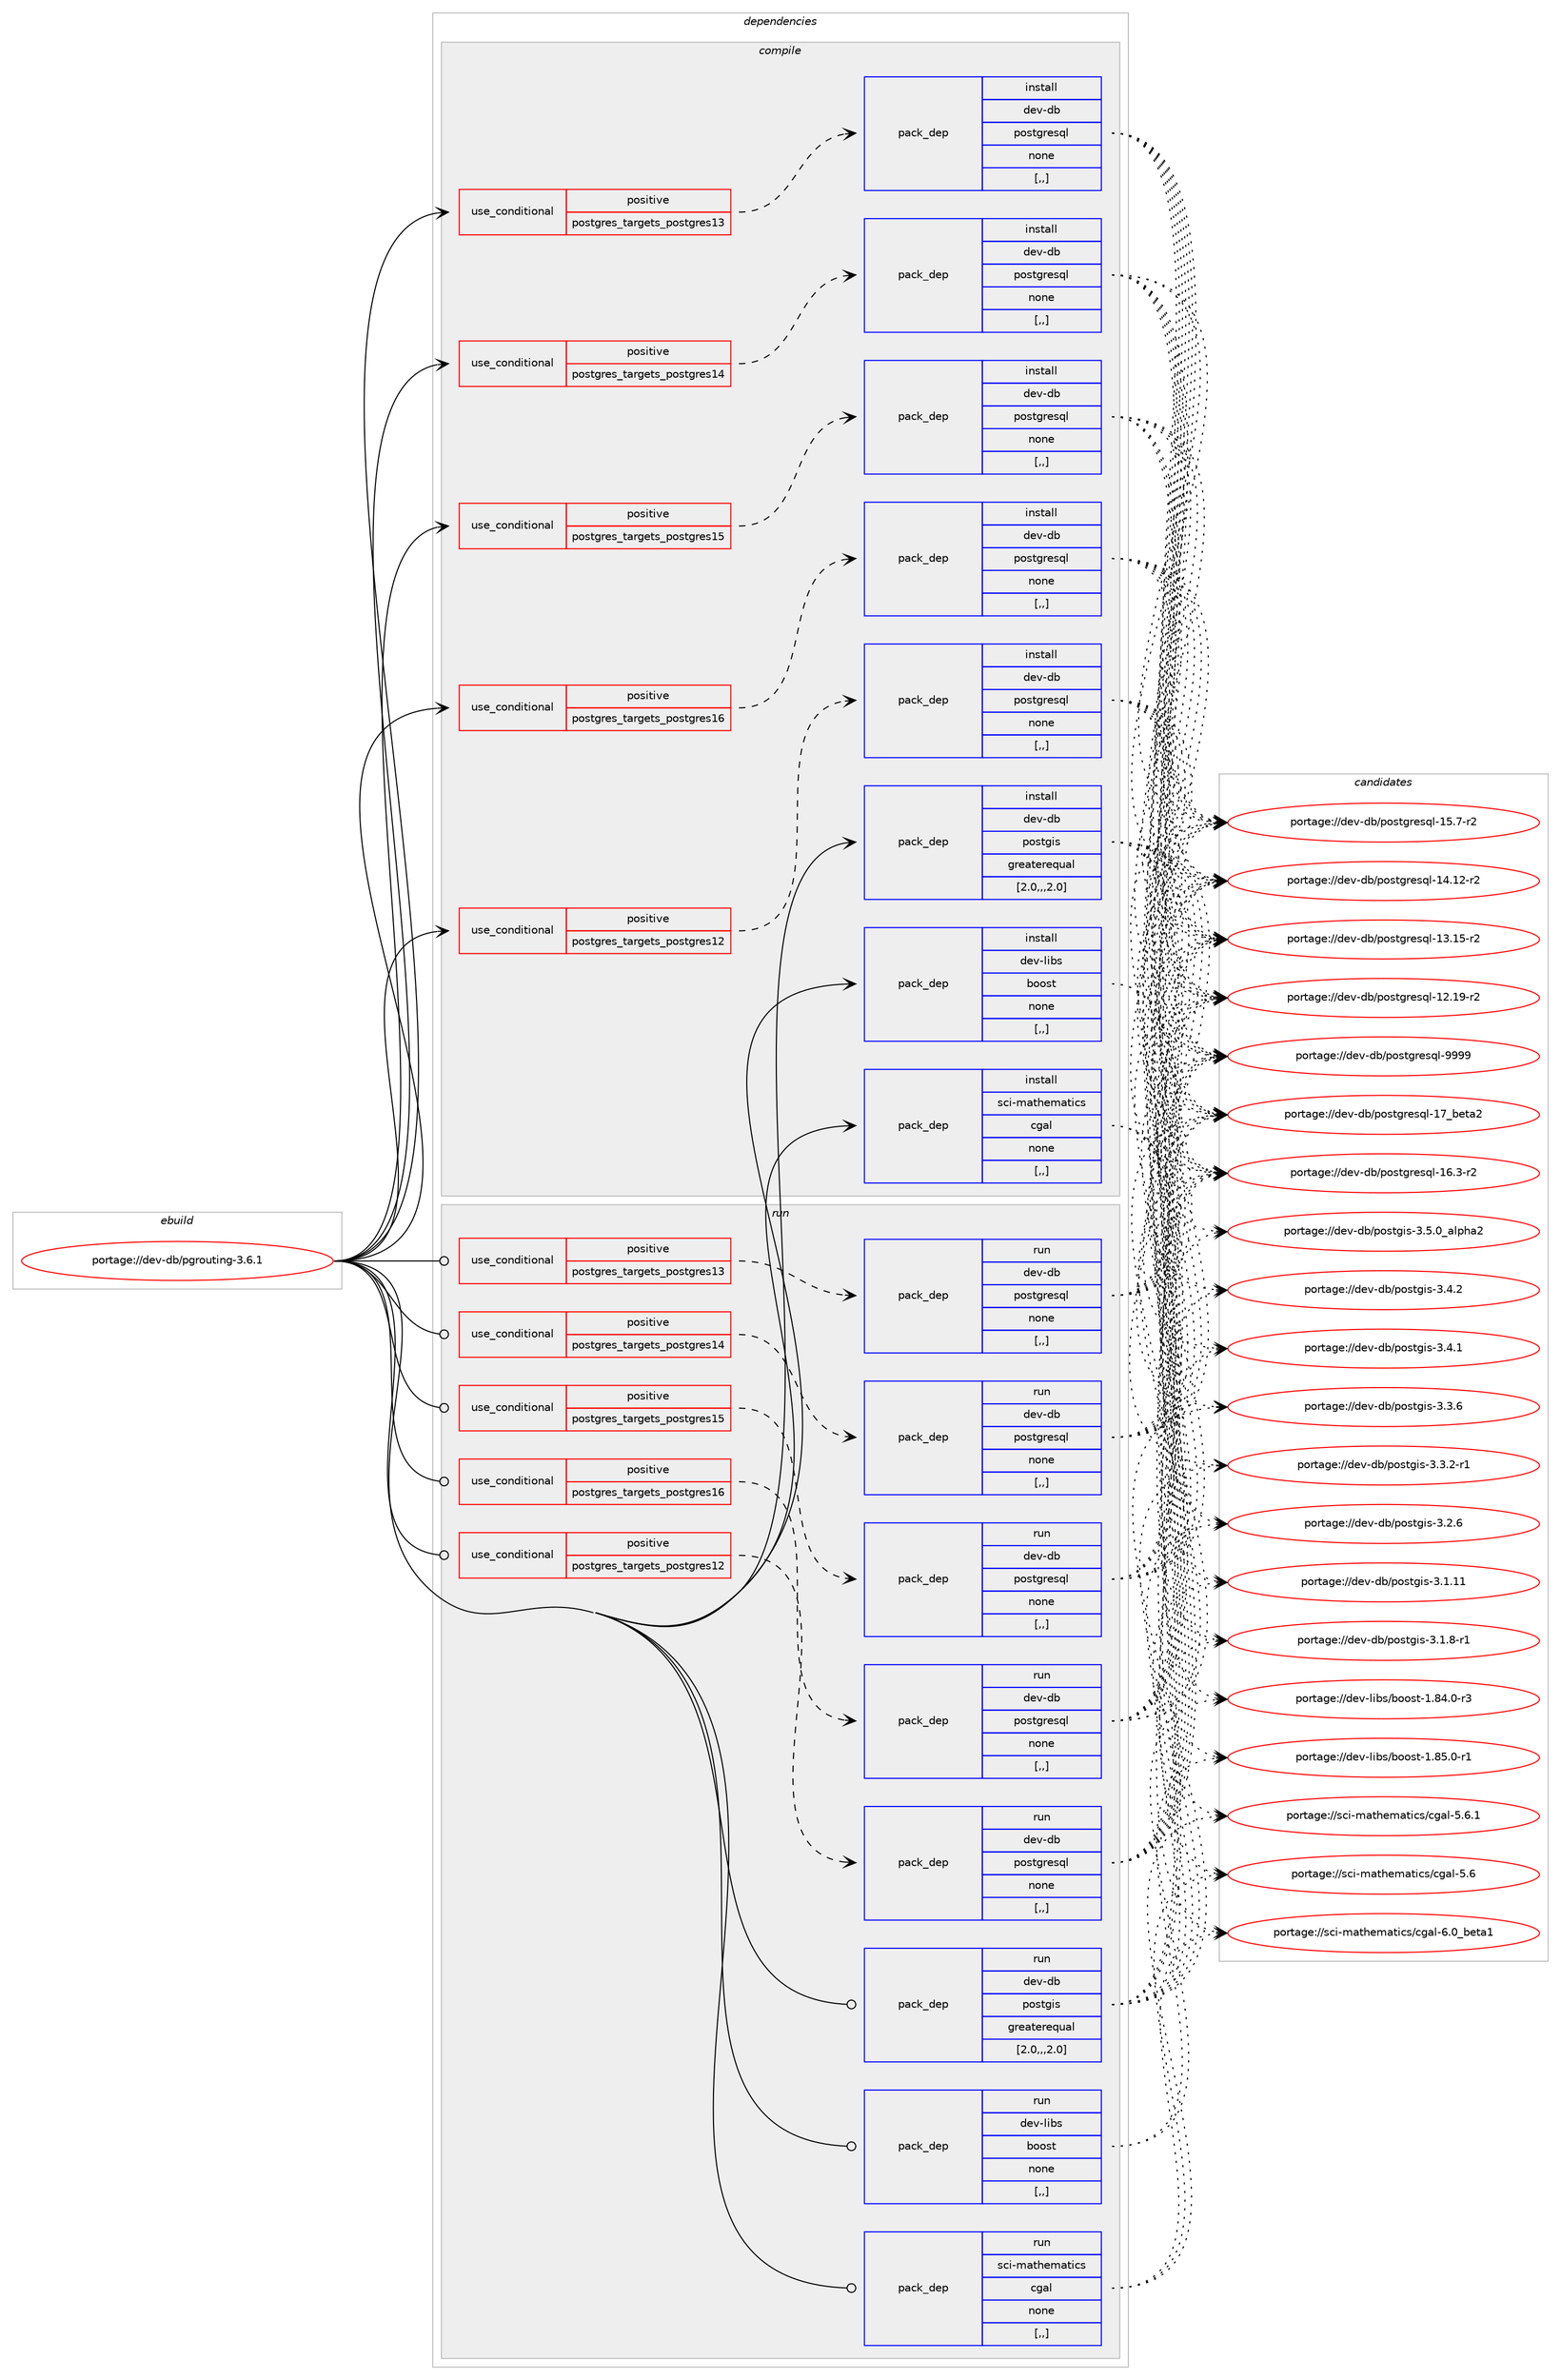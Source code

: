 digraph prolog {

# *************
# Graph options
# *************

newrank=true;
concentrate=true;
compound=true;
graph [rankdir=LR,fontname=Helvetica,fontsize=10,ranksep=1.5];#, ranksep=2.5, nodesep=0.2];
edge  [arrowhead=vee];
node  [fontname=Helvetica,fontsize=10];

# **********
# The ebuild
# **********

subgraph cluster_leftcol {
color=gray;
label=<<i>ebuild</i>>;
id [label="portage://dev-db/pgrouting-3.6.1", color=red, width=4, href="../dev-db/pgrouting-3.6.1.svg"];
}

# ****************
# The dependencies
# ****************

subgraph cluster_midcol {
color=gray;
label=<<i>dependencies</i>>;
subgraph cluster_compile {
fillcolor="#eeeeee";
style=filled;
label=<<i>compile</i>>;
subgraph cond18182 {
dependency69681 [label=<<TABLE BORDER="0" CELLBORDER="1" CELLSPACING="0" CELLPADDING="4"><TR><TD ROWSPAN="3" CELLPADDING="10">use_conditional</TD></TR><TR><TD>positive</TD></TR><TR><TD>postgres_targets_postgres12</TD></TR></TABLE>>, shape=none, color=red];
subgraph pack50551 {
dependency69682 [label=<<TABLE BORDER="0" CELLBORDER="1" CELLSPACING="0" CELLPADDING="4" WIDTH="220"><TR><TD ROWSPAN="6" CELLPADDING="30">pack_dep</TD></TR><TR><TD WIDTH="110">install</TD></TR><TR><TD>dev-db</TD></TR><TR><TD>postgresql</TD></TR><TR><TD>none</TD></TR><TR><TD>[,,]</TD></TR></TABLE>>, shape=none, color=blue];
}
dependency69681:e -> dependency69682:w [weight=20,style="dashed",arrowhead="vee"];
}
id:e -> dependency69681:w [weight=20,style="solid",arrowhead="vee"];
subgraph cond18183 {
dependency69683 [label=<<TABLE BORDER="0" CELLBORDER="1" CELLSPACING="0" CELLPADDING="4"><TR><TD ROWSPAN="3" CELLPADDING="10">use_conditional</TD></TR><TR><TD>positive</TD></TR><TR><TD>postgres_targets_postgres13</TD></TR></TABLE>>, shape=none, color=red];
subgraph pack50552 {
dependency69684 [label=<<TABLE BORDER="0" CELLBORDER="1" CELLSPACING="0" CELLPADDING="4" WIDTH="220"><TR><TD ROWSPAN="6" CELLPADDING="30">pack_dep</TD></TR><TR><TD WIDTH="110">install</TD></TR><TR><TD>dev-db</TD></TR><TR><TD>postgresql</TD></TR><TR><TD>none</TD></TR><TR><TD>[,,]</TD></TR></TABLE>>, shape=none, color=blue];
}
dependency69683:e -> dependency69684:w [weight=20,style="dashed",arrowhead="vee"];
}
id:e -> dependency69683:w [weight=20,style="solid",arrowhead="vee"];
subgraph cond18184 {
dependency69685 [label=<<TABLE BORDER="0" CELLBORDER="1" CELLSPACING="0" CELLPADDING="4"><TR><TD ROWSPAN="3" CELLPADDING="10">use_conditional</TD></TR><TR><TD>positive</TD></TR><TR><TD>postgres_targets_postgres14</TD></TR></TABLE>>, shape=none, color=red];
subgraph pack50553 {
dependency69686 [label=<<TABLE BORDER="0" CELLBORDER="1" CELLSPACING="0" CELLPADDING="4" WIDTH="220"><TR><TD ROWSPAN="6" CELLPADDING="30">pack_dep</TD></TR><TR><TD WIDTH="110">install</TD></TR><TR><TD>dev-db</TD></TR><TR><TD>postgresql</TD></TR><TR><TD>none</TD></TR><TR><TD>[,,]</TD></TR></TABLE>>, shape=none, color=blue];
}
dependency69685:e -> dependency69686:w [weight=20,style="dashed",arrowhead="vee"];
}
id:e -> dependency69685:w [weight=20,style="solid",arrowhead="vee"];
subgraph cond18185 {
dependency69687 [label=<<TABLE BORDER="0" CELLBORDER="1" CELLSPACING="0" CELLPADDING="4"><TR><TD ROWSPAN="3" CELLPADDING="10">use_conditional</TD></TR><TR><TD>positive</TD></TR><TR><TD>postgres_targets_postgres15</TD></TR></TABLE>>, shape=none, color=red];
subgraph pack50554 {
dependency69688 [label=<<TABLE BORDER="0" CELLBORDER="1" CELLSPACING="0" CELLPADDING="4" WIDTH="220"><TR><TD ROWSPAN="6" CELLPADDING="30">pack_dep</TD></TR><TR><TD WIDTH="110">install</TD></TR><TR><TD>dev-db</TD></TR><TR><TD>postgresql</TD></TR><TR><TD>none</TD></TR><TR><TD>[,,]</TD></TR></TABLE>>, shape=none, color=blue];
}
dependency69687:e -> dependency69688:w [weight=20,style="dashed",arrowhead="vee"];
}
id:e -> dependency69687:w [weight=20,style="solid",arrowhead="vee"];
subgraph cond18186 {
dependency69689 [label=<<TABLE BORDER="0" CELLBORDER="1" CELLSPACING="0" CELLPADDING="4"><TR><TD ROWSPAN="3" CELLPADDING="10">use_conditional</TD></TR><TR><TD>positive</TD></TR><TR><TD>postgres_targets_postgres16</TD></TR></TABLE>>, shape=none, color=red];
subgraph pack50555 {
dependency69690 [label=<<TABLE BORDER="0" CELLBORDER="1" CELLSPACING="0" CELLPADDING="4" WIDTH="220"><TR><TD ROWSPAN="6" CELLPADDING="30">pack_dep</TD></TR><TR><TD WIDTH="110">install</TD></TR><TR><TD>dev-db</TD></TR><TR><TD>postgresql</TD></TR><TR><TD>none</TD></TR><TR><TD>[,,]</TD></TR></TABLE>>, shape=none, color=blue];
}
dependency69689:e -> dependency69690:w [weight=20,style="dashed",arrowhead="vee"];
}
id:e -> dependency69689:w [weight=20,style="solid",arrowhead="vee"];
subgraph pack50556 {
dependency69691 [label=<<TABLE BORDER="0" CELLBORDER="1" CELLSPACING="0" CELLPADDING="4" WIDTH="220"><TR><TD ROWSPAN="6" CELLPADDING="30">pack_dep</TD></TR><TR><TD WIDTH="110">install</TD></TR><TR><TD>dev-db</TD></TR><TR><TD>postgis</TD></TR><TR><TD>greaterequal</TD></TR><TR><TD>[2.0,,,2.0]</TD></TR></TABLE>>, shape=none, color=blue];
}
id:e -> dependency69691:w [weight=20,style="solid",arrowhead="vee"];
subgraph pack50557 {
dependency69692 [label=<<TABLE BORDER="0" CELLBORDER="1" CELLSPACING="0" CELLPADDING="4" WIDTH="220"><TR><TD ROWSPAN="6" CELLPADDING="30">pack_dep</TD></TR><TR><TD WIDTH="110">install</TD></TR><TR><TD>dev-libs</TD></TR><TR><TD>boost</TD></TR><TR><TD>none</TD></TR><TR><TD>[,,]</TD></TR></TABLE>>, shape=none, color=blue];
}
id:e -> dependency69692:w [weight=20,style="solid",arrowhead="vee"];
subgraph pack50558 {
dependency69693 [label=<<TABLE BORDER="0" CELLBORDER="1" CELLSPACING="0" CELLPADDING="4" WIDTH="220"><TR><TD ROWSPAN="6" CELLPADDING="30">pack_dep</TD></TR><TR><TD WIDTH="110">install</TD></TR><TR><TD>sci-mathematics</TD></TR><TR><TD>cgal</TD></TR><TR><TD>none</TD></TR><TR><TD>[,,]</TD></TR></TABLE>>, shape=none, color=blue];
}
id:e -> dependency69693:w [weight=20,style="solid",arrowhead="vee"];
}
subgraph cluster_compileandrun {
fillcolor="#eeeeee";
style=filled;
label=<<i>compile and run</i>>;
}
subgraph cluster_run {
fillcolor="#eeeeee";
style=filled;
label=<<i>run</i>>;
subgraph cond18187 {
dependency69694 [label=<<TABLE BORDER="0" CELLBORDER="1" CELLSPACING="0" CELLPADDING="4"><TR><TD ROWSPAN="3" CELLPADDING="10">use_conditional</TD></TR><TR><TD>positive</TD></TR><TR><TD>postgres_targets_postgres12</TD></TR></TABLE>>, shape=none, color=red];
subgraph pack50559 {
dependency69695 [label=<<TABLE BORDER="0" CELLBORDER="1" CELLSPACING="0" CELLPADDING="4" WIDTH="220"><TR><TD ROWSPAN="6" CELLPADDING="30">pack_dep</TD></TR><TR><TD WIDTH="110">run</TD></TR><TR><TD>dev-db</TD></TR><TR><TD>postgresql</TD></TR><TR><TD>none</TD></TR><TR><TD>[,,]</TD></TR></TABLE>>, shape=none, color=blue];
}
dependency69694:e -> dependency69695:w [weight=20,style="dashed",arrowhead="vee"];
}
id:e -> dependency69694:w [weight=20,style="solid",arrowhead="odot"];
subgraph cond18188 {
dependency69696 [label=<<TABLE BORDER="0" CELLBORDER="1" CELLSPACING="0" CELLPADDING="4"><TR><TD ROWSPAN="3" CELLPADDING="10">use_conditional</TD></TR><TR><TD>positive</TD></TR><TR><TD>postgres_targets_postgres13</TD></TR></TABLE>>, shape=none, color=red];
subgraph pack50560 {
dependency69697 [label=<<TABLE BORDER="0" CELLBORDER="1" CELLSPACING="0" CELLPADDING="4" WIDTH="220"><TR><TD ROWSPAN="6" CELLPADDING="30">pack_dep</TD></TR><TR><TD WIDTH="110">run</TD></TR><TR><TD>dev-db</TD></TR><TR><TD>postgresql</TD></TR><TR><TD>none</TD></TR><TR><TD>[,,]</TD></TR></TABLE>>, shape=none, color=blue];
}
dependency69696:e -> dependency69697:w [weight=20,style="dashed",arrowhead="vee"];
}
id:e -> dependency69696:w [weight=20,style="solid",arrowhead="odot"];
subgraph cond18189 {
dependency69698 [label=<<TABLE BORDER="0" CELLBORDER="1" CELLSPACING="0" CELLPADDING="4"><TR><TD ROWSPAN="3" CELLPADDING="10">use_conditional</TD></TR><TR><TD>positive</TD></TR><TR><TD>postgres_targets_postgres14</TD></TR></TABLE>>, shape=none, color=red];
subgraph pack50561 {
dependency69699 [label=<<TABLE BORDER="0" CELLBORDER="1" CELLSPACING="0" CELLPADDING="4" WIDTH="220"><TR><TD ROWSPAN="6" CELLPADDING="30">pack_dep</TD></TR><TR><TD WIDTH="110">run</TD></TR><TR><TD>dev-db</TD></TR><TR><TD>postgresql</TD></TR><TR><TD>none</TD></TR><TR><TD>[,,]</TD></TR></TABLE>>, shape=none, color=blue];
}
dependency69698:e -> dependency69699:w [weight=20,style="dashed",arrowhead="vee"];
}
id:e -> dependency69698:w [weight=20,style="solid",arrowhead="odot"];
subgraph cond18190 {
dependency69700 [label=<<TABLE BORDER="0" CELLBORDER="1" CELLSPACING="0" CELLPADDING="4"><TR><TD ROWSPAN="3" CELLPADDING="10">use_conditional</TD></TR><TR><TD>positive</TD></TR><TR><TD>postgres_targets_postgres15</TD></TR></TABLE>>, shape=none, color=red];
subgraph pack50562 {
dependency69701 [label=<<TABLE BORDER="0" CELLBORDER="1" CELLSPACING="0" CELLPADDING="4" WIDTH="220"><TR><TD ROWSPAN="6" CELLPADDING="30">pack_dep</TD></TR><TR><TD WIDTH="110">run</TD></TR><TR><TD>dev-db</TD></TR><TR><TD>postgresql</TD></TR><TR><TD>none</TD></TR><TR><TD>[,,]</TD></TR></TABLE>>, shape=none, color=blue];
}
dependency69700:e -> dependency69701:w [weight=20,style="dashed",arrowhead="vee"];
}
id:e -> dependency69700:w [weight=20,style="solid",arrowhead="odot"];
subgraph cond18191 {
dependency69702 [label=<<TABLE BORDER="0" CELLBORDER="1" CELLSPACING="0" CELLPADDING="4"><TR><TD ROWSPAN="3" CELLPADDING="10">use_conditional</TD></TR><TR><TD>positive</TD></TR><TR><TD>postgres_targets_postgres16</TD></TR></TABLE>>, shape=none, color=red];
subgraph pack50563 {
dependency69703 [label=<<TABLE BORDER="0" CELLBORDER="1" CELLSPACING="0" CELLPADDING="4" WIDTH="220"><TR><TD ROWSPAN="6" CELLPADDING="30">pack_dep</TD></TR><TR><TD WIDTH="110">run</TD></TR><TR><TD>dev-db</TD></TR><TR><TD>postgresql</TD></TR><TR><TD>none</TD></TR><TR><TD>[,,]</TD></TR></TABLE>>, shape=none, color=blue];
}
dependency69702:e -> dependency69703:w [weight=20,style="dashed",arrowhead="vee"];
}
id:e -> dependency69702:w [weight=20,style="solid",arrowhead="odot"];
subgraph pack50564 {
dependency69704 [label=<<TABLE BORDER="0" CELLBORDER="1" CELLSPACING="0" CELLPADDING="4" WIDTH="220"><TR><TD ROWSPAN="6" CELLPADDING="30">pack_dep</TD></TR><TR><TD WIDTH="110">run</TD></TR><TR><TD>dev-db</TD></TR><TR><TD>postgis</TD></TR><TR><TD>greaterequal</TD></TR><TR><TD>[2.0,,,2.0]</TD></TR></TABLE>>, shape=none, color=blue];
}
id:e -> dependency69704:w [weight=20,style="solid",arrowhead="odot"];
subgraph pack50565 {
dependency69705 [label=<<TABLE BORDER="0" CELLBORDER="1" CELLSPACING="0" CELLPADDING="4" WIDTH="220"><TR><TD ROWSPAN="6" CELLPADDING="30">pack_dep</TD></TR><TR><TD WIDTH="110">run</TD></TR><TR><TD>dev-libs</TD></TR><TR><TD>boost</TD></TR><TR><TD>none</TD></TR><TR><TD>[,,]</TD></TR></TABLE>>, shape=none, color=blue];
}
id:e -> dependency69705:w [weight=20,style="solid",arrowhead="odot"];
subgraph pack50566 {
dependency69706 [label=<<TABLE BORDER="0" CELLBORDER="1" CELLSPACING="0" CELLPADDING="4" WIDTH="220"><TR><TD ROWSPAN="6" CELLPADDING="30">pack_dep</TD></TR><TR><TD WIDTH="110">run</TD></TR><TR><TD>sci-mathematics</TD></TR><TR><TD>cgal</TD></TR><TR><TD>none</TD></TR><TR><TD>[,,]</TD></TR></TABLE>>, shape=none, color=blue];
}
id:e -> dependency69706:w [weight=20,style="solid",arrowhead="odot"];
}
}

# **************
# The candidates
# **************

subgraph cluster_choices {
rank=same;
color=gray;
label=<<i>candidates</i>>;

subgraph choice50551 {
color=black;
nodesep=1;
choice1001011184510098471121111151161031141011151131084557575757 [label="portage://dev-db/postgresql-9999", color=red, width=4,href="../dev-db/postgresql-9999.svg"];
choice10010111845100984711211111511610311410111511310845495595981011169750 [label="portage://dev-db/postgresql-17_beta2", color=red, width=4,href="../dev-db/postgresql-17_beta2.svg"];
choice10010111845100984711211111511610311410111511310845495446514511450 [label="portage://dev-db/postgresql-16.3-r2", color=red, width=4,href="../dev-db/postgresql-16.3-r2.svg"];
choice10010111845100984711211111511610311410111511310845495346554511450 [label="portage://dev-db/postgresql-15.7-r2", color=red, width=4,href="../dev-db/postgresql-15.7-r2.svg"];
choice1001011184510098471121111151161031141011151131084549524649504511450 [label="portage://dev-db/postgresql-14.12-r2", color=red, width=4,href="../dev-db/postgresql-14.12-r2.svg"];
choice1001011184510098471121111151161031141011151131084549514649534511450 [label="portage://dev-db/postgresql-13.15-r2", color=red, width=4,href="../dev-db/postgresql-13.15-r2.svg"];
choice1001011184510098471121111151161031141011151131084549504649574511450 [label="portage://dev-db/postgresql-12.19-r2", color=red, width=4,href="../dev-db/postgresql-12.19-r2.svg"];
dependency69682:e -> choice1001011184510098471121111151161031141011151131084557575757:w [style=dotted,weight="100"];
dependency69682:e -> choice10010111845100984711211111511610311410111511310845495595981011169750:w [style=dotted,weight="100"];
dependency69682:e -> choice10010111845100984711211111511610311410111511310845495446514511450:w [style=dotted,weight="100"];
dependency69682:e -> choice10010111845100984711211111511610311410111511310845495346554511450:w [style=dotted,weight="100"];
dependency69682:e -> choice1001011184510098471121111151161031141011151131084549524649504511450:w [style=dotted,weight="100"];
dependency69682:e -> choice1001011184510098471121111151161031141011151131084549514649534511450:w [style=dotted,weight="100"];
dependency69682:e -> choice1001011184510098471121111151161031141011151131084549504649574511450:w [style=dotted,weight="100"];
}
subgraph choice50552 {
color=black;
nodesep=1;
choice1001011184510098471121111151161031141011151131084557575757 [label="portage://dev-db/postgresql-9999", color=red, width=4,href="../dev-db/postgresql-9999.svg"];
choice10010111845100984711211111511610311410111511310845495595981011169750 [label="portage://dev-db/postgresql-17_beta2", color=red, width=4,href="../dev-db/postgresql-17_beta2.svg"];
choice10010111845100984711211111511610311410111511310845495446514511450 [label="portage://dev-db/postgresql-16.3-r2", color=red, width=4,href="../dev-db/postgresql-16.3-r2.svg"];
choice10010111845100984711211111511610311410111511310845495346554511450 [label="portage://dev-db/postgresql-15.7-r2", color=red, width=4,href="../dev-db/postgresql-15.7-r2.svg"];
choice1001011184510098471121111151161031141011151131084549524649504511450 [label="portage://dev-db/postgresql-14.12-r2", color=red, width=4,href="../dev-db/postgresql-14.12-r2.svg"];
choice1001011184510098471121111151161031141011151131084549514649534511450 [label="portage://dev-db/postgresql-13.15-r2", color=red, width=4,href="../dev-db/postgresql-13.15-r2.svg"];
choice1001011184510098471121111151161031141011151131084549504649574511450 [label="portage://dev-db/postgresql-12.19-r2", color=red, width=4,href="../dev-db/postgresql-12.19-r2.svg"];
dependency69684:e -> choice1001011184510098471121111151161031141011151131084557575757:w [style=dotted,weight="100"];
dependency69684:e -> choice10010111845100984711211111511610311410111511310845495595981011169750:w [style=dotted,weight="100"];
dependency69684:e -> choice10010111845100984711211111511610311410111511310845495446514511450:w [style=dotted,weight="100"];
dependency69684:e -> choice10010111845100984711211111511610311410111511310845495346554511450:w [style=dotted,weight="100"];
dependency69684:e -> choice1001011184510098471121111151161031141011151131084549524649504511450:w [style=dotted,weight="100"];
dependency69684:e -> choice1001011184510098471121111151161031141011151131084549514649534511450:w [style=dotted,weight="100"];
dependency69684:e -> choice1001011184510098471121111151161031141011151131084549504649574511450:w [style=dotted,weight="100"];
}
subgraph choice50553 {
color=black;
nodesep=1;
choice1001011184510098471121111151161031141011151131084557575757 [label="portage://dev-db/postgresql-9999", color=red, width=4,href="../dev-db/postgresql-9999.svg"];
choice10010111845100984711211111511610311410111511310845495595981011169750 [label="portage://dev-db/postgresql-17_beta2", color=red, width=4,href="../dev-db/postgresql-17_beta2.svg"];
choice10010111845100984711211111511610311410111511310845495446514511450 [label="portage://dev-db/postgresql-16.3-r2", color=red, width=4,href="../dev-db/postgresql-16.3-r2.svg"];
choice10010111845100984711211111511610311410111511310845495346554511450 [label="portage://dev-db/postgresql-15.7-r2", color=red, width=4,href="../dev-db/postgresql-15.7-r2.svg"];
choice1001011184510098471121111151161031141011151131084549524649504511450 [label="portage://dev-db/postgresql-14.12-r2", color=red, width=4,href="../dev-db/postgresql-14.12-r2.svg"];
choice1001011184510098471121111151161031141011151131084549514649534511450 [label="portage://dev-db/postgresql-13.15-r2", color=red, width=4,href="../dev-db/postgresql-13.15-r2.svg"];
choice1001011184510098471121111151161031141011151131084549504649574511450 [label="portage://dev-db/postgresql-12.19-r2", color=red, width=4,href="../dev-db/postgresql-12.19-r2.svg"];
dependency69686:e -> choice1001011184510098471121111151161031141011151131084557575757:w [style=dotted,weight="100"];
dependency69686:e -> choice10010111845100984711211111511610311410111511310845495595981011169750:w [style=dotted,weight="100"];
dependency69686:e -> choice10010111845100984711211111511610311410111511310845495446514511450:w [style=dotted,weight="100"];
dependency69686:e -> choice10010111845100984711211111511610311410111511310845495346554511450:w [style=dotted,weight="100"];
dependency69686:e -> choice1001011184510098471121111151161031141011151131084549524649504511450:w [style=dotted,weight="100"];
dependency69686:e -> choice1001011184510098471121111151161031141011151131084549514649534511450:w [style=dotted,weight="100"];
dependency69686:e -> choice1001011184510098471121111151161031141011151131084549504649574511450:w [style=dotted,weight="100"];
}
subgraph choice50554 {
color=black;
nodesep=1;
choice1001011184510098471121111151161031141011151131084557575757 [label="portage://dev-db/postgresql-9999", color=red, width=4,href="../dev-db/postgresql-9999.svg"];
choice10010111845100984711211111511610311410111511310845495595981011169750 [label="portage://dev-db/postgresql-17_beta2", color=red, width=4,href="../dev-db/postgresql-17_beta2.svg"];
choice10010111845100984711211111511610311410111511310845495446514511450 [label="portage://dev-db/postgresql-16.3-r2", color=red, width=4,href="../dev-db/postgresql-16.3-r2.svg"];
choice10010111845100984711211111511610311410111511310845495346554511450 [label="portage://dev-db/postgresql-15.7-r2", color=red, width=4,href="../dev-db/postgresql-15.7-r2.svg"];
choice1001011184510098471121111151161031141011151131084549524649504511450 [label="portage://dev-db/postgresql-14.12-r2", color=red, width=4,href="../dev-db/postgresql-14.12-r2.svg"];
choice1001011184510098471121111151161031141011151131084549514649534511450 [label="portage://dev-db/postgresql-13.15-r2", color=red, width=4,href="../dev-db/postgresql-13.15-r2.svg"];
choice1001011184510098471121111151161031141011151131084549504649574511450 [label="portage://dev-db/postgresql-12.19-r2", color=red, width=4,href="../dev-db/postgresql-12.19-r2.svg"];
dependency69688:e -> choice1001011184510098471121111151161031141011151131084557575757:w [style=dotted,weight="100"];
dependency69688:e -> choice10010111845100984711211111511610311410111511310845495595981011169750:w [style=dotted,weight="100"];
dependency69688:e -> choice10010111845100984711211111511610311410111511310845495446514511450:w [style=dotted,weight="100"];
dependency69688:e -> choice10010111845100984711211111511610311410111511310845495346554511450:w [style=dotted,weight="100"];
dependency69688:e -> choice1001011184510098471121111151161031141011151131084549524649504511450:w [style=dotted,weight="100"];
dependency69688:e -> choice1001011184510098471121111151161031141011151131084549514649534511450:w [style=dotted,weight="100"];
dependency69688:e -> choice1001011184510098471121111151161031141011151131084549504649574511450:w [style=dotted,weight="100"];
}
subgraph choice50555 {
color=black;
nodesep=1;
choice1001011184510098471121111151161031141011151131084557575757 [label="portage://dev-db/postgresql-9999", color=red, width=4,href="../dev-db/postgresql-9999.svg"];
choice10010111845100984711211111511610311410111511310845495595981011169750 [label="portage://dev-db/postgresql-17_beta2", color=red, width=4,href="../dev-db/postgresql-17_beta2.svg"];
choice10010111845100984711211111511610311410111511310845495446514511450 [label="portage://dev-db/postgresql-16.3-r2", color=red, width=4,href="../dev-db/postgresql-16.3-r2.svg"];
choice10010111845100984711211111511610311410111511310845495346554511450 [label="portage://dev-db/postgresql-15.7-r2", color=red, width=4,href="../dev-db/postgresql-15.7-r2.svg"];
choice1001011184510098471121111151161031141011151131084549524649504511450 [label="portage://dev-db/postgresql-14.12-r2", color=red, width=4,href="../dev-db/postgresql-14.12-r2.svg"];
choice1001011184510098471121111151161031141011151131084549514649534511450 [label="portage://dev-db/postgresql-13.15-r2", color=red, width=4,href="../dev-db/postgresql-13.15-r2.svg"];
choice1001011184510098471121111151161031141011151131084549504649574511450 [label="portage://dev-db/postgresql-12.19-r2", color=red, width=4,href="../dev-db/postgresql-12.19-r2.svg"];
dependency69690:e -> choice1001011184510098471121111151161031141011151131084557575757:w [style=dotted,weight="100"];
dependency69690:e -> choice10010111845100984711211111511610311410111511310845495595981011169750:w [style=dotted,weight="100"];
dependency69690:e -> choice10010111845100984711211111511610311410111511310845495446514511450:w [style=dotted,weight="100"];
dependency69690:e -> choice10010111845100984711211111511610311410111511310845495346554511450:w [style=dotted,weight="100"];
dependency69690:e -> choice1001011184510098471121111151161031141011151131084549524649504511450:w [style=dotted,weight="100"];
dependency69690:e -> choice1001011184510098471121111151161031141011151131084549514649534511450:w [style=dotted,weight="100"];
dependency69690:e -> choice1001011184510098471121111151161031141011151131084549504649574511450:w [style=dotted,weight="100"];
}
subgraph choice50556 {
color=black;
nodesep=1;
choice10010111845100984711211111511610310511545514653464895971081121049750 [label="portage://dev-db/postgis-3.5.0_alpha2", color=red, width=4,href="../dev-db/postgis-3.5.0_alpha2.svg"];
choice100101118451009847112111115116103105115455146524650 [label="portage://dev-db/postgis-3.4.2", color=red, width=4,href="../dev-db/postgis-3.4.2.svg"];
choice100101118451009847112111115116103105115455146524649 [label="portage://dev-db/postgis-3.4.1", color=red, width=4,href="../dev-db/postgis-3.4.1.svg"];
choice100101118451009847112111115116103105115455146514654 [label="portage://dev-db/postgis-3.3.6", color=red, width=4,href="../dev-db/postgis-3.3.6.svg"];
choice1001011184510098471121111151161031051154551465146504511449 [label="portage://dev-db/postgis-3.3.2-r1", color=red, width=4,href="../dev-db/postgis-3.3.2-r1.svg"];
choice100101118451009847112111115116103105115455146504654 [label="portage://dev-db/postgis-3.2.6", color=red, width=4,href="../dev-db/postgis-3.2.6.svg"];
choice10010111845100984711211111511610310511545514649464949 [label="portage://dev-db/postgis-3.1.11", color=red, width=4,href="../dev-db/postgis-3.1.11.svg"];
choice1001011184510098471121111151161031051154551464946564511449 [label="portage://dev-db/postgis-3.1.8-r1", color=red, width=4,href="../dev-db/postgis-3.1.8-r1.svg"];
dependency69691:e -> choice10010111845100984711211111511610310511545514653464895971081121049750:w [style=dotted,weight="100"];
dependency69691:e -> choice100101118451009847112111115116103105115455146524650:w [style=dotted,weight="100"];
dependency69691:e -> choice100101118451009847112111115116103105115455146524649:w [style=dotted,weight="100"];
dependency69691:e -> choice100101118451009847112111115116103105115455146514654:w [style=dotted,weight="100"];
dependency69691:e -> choice1001011184510098471121111151161031051154551465146504511449:w [style=dotted,weight="100"];
dependency69691:e -> choice100101118451009847112111115116103105115455146504654:w [style=dotted,weight="100"];
dependency69691:e -> choice10010111845100984711211111511610310511545514649464949:w [style=dotted,weight="100"];
dependency69691:e -> choice1001011184510098471121111151161031051154551464946564511449:w [style=dotted,weight="100"];
}
subgraph choice50557 {
color=black;
nodesep=1;
choice10010111845108105981154798111111115116454946565346484511449 [label="portage://dev-libs/boost-1.85.0-r1", color=red, width=4,href="../dev-libs/boost-1.85.0-r1.svg"];
choice10010111845108105981154798111111115116454946565246484511451 [label="portage://dev-libs/boost-1.84.0-r3", color=red, width=4,href="../dev-libs/boost-1.84.0-r3.svg"];
dependency69692:e -> choice10010111845108105981154798111111115116454946565346484511449:w [style=dotted,weight="100"];
dependency69692:e -> choice10010111845108105981154798111111115116454946565246484511451:w [style=dotted,weight="100"];
}
subgraph choice50558 {
color=black;
nodesep=1;
choice11599105451099711610410110997116105991154799103971084554464895981011169749 [label="portage://sci-mathematics/cgal-6.0_beta1", color=red, width=4,href="../sci-mathematics/cgal-6.0_beta1.svg"];
choice1159910545109971161041011099711610599115479910397108455346544649 [label="portage://sci-mathematics/cgal-5.6.1", color=red, width=4,href="../sci-mathematics/cgal-5.6.1.svg"];
choice115991054510997116104101109971161059911547991039710845534654 [label="portage://sci-mathematics/cgal-5.6", color=red, width=4,href="../sci-mathematics/cgal-5.6.svg"];
dependency69693:e -> choice11599105451099711610410110997116105991154799103971084554464895981011169749:w [style=dotted,weight="100"];
dependency69693:e -> choice1159910545109971161041011099711610599115479910397108455346544649:w [style=dotted,weight="100"];
dependency69693:e -> choice115991054510997116104101109971161059911547991039710845534654:w [style=dotted,weight="100"];
}
subgraph choice50559 {
color=black;
nodesep=1;
choice1001011184510098471121111151161031141011151131084557575757 [label="portage://dev-db/postgresql-9999", color=red, width=4,href="../dev-db/postgresql-9999.svg"];
choice10010111845100984711211111511610311410111511310845495595981011169750 [label="portage://dev-db/postgresql-17_beta2", color=red, width=4,href="../dev-db/postgresql-17_beta2.svg"];
choice10010111845100984711211111511610311410111511310845495446514511450 [label="portage://dev-db/postgresql-16.3-r2", color=red, width=4,href="../dev-db/postgresql-16.3-r2.svg"];
choice10010111845100984711211111511610311410111511310845495346554511450 [label="portage://dev-db/postgresql-15.7-r2", color=red, width=4,href="../dev-db/postgresql-15.7-r2.svg"];
choice1001011184510098471121111151161031141011151131084549524649504511450 [label="portage://dev-db/postgresql-14.12-r2", color=red, width=4,href="../dev-db/postgresql-14.12-r2.svg"];
choice1001011184510098471121111151161031141011151131084549514649534511450 [label="portage://dev-db/postgresql-13.15-r2", color=red, width=4,href="../dev-db/postgresql-13.15-r2.svg"];
choice1001011184510098471121111151161031141011151131084549504649574511450 [label="portage://dev-db/postgresql-12.19-r2", color=red, width=4,href="../dev-db/postgresql-12.19-r2.svg"];
dependency69695:e -> choice1001011184510098471121111151161031141011151131084557575757:w [style=dotted,weight="100"];
dependency69695:e -> choice10010111845100984711211111511610311410111511310845495595981011169750:w [style=dotted,weight="100"];
dependency69695:e -> choice10010111845100984711211111511610311410111511310845495446514511450:w [style=dotted,weight="100"];
dependency69695:e -> choice10010111845100984711211111511610311410111511310845495346554511450:w [style=dotted,weight="100"];
dependency69695:e -> choice1001011184510098471121111151161031141011151131084549524649504511450:w [style=dotted,weight="100"];
dependency69695:e -> choice1001011184510098471121111151161031141011151131084549514649534511450:w [style=dotted,weight="100"];
dependency69695:e -> choice1001011184510098471121111151161031141011151131084549504649574511450:w [style=dotted,weight="100"];
}
subgraph choice50560 {
color=black;
nodesep=1;
choice1001011184510098471121111151161031141011151131084557575757 [label="portage://dev-db/postgresql-9999", color=red, width=4,href="../dev-db/postgresql-9999.svg"];
choice10010111845100984711211111511610311410111511310845495595981011169750 [label="portage://dev-db/postgresql-17_beta2", color=red, width=4,href="../dev-db/postgresql-17_beta2.svg"];
choice10010111845100984711211111511610311410111511310845495446514511450 [label="portage://dev-db/postgresql-16.3-r2", color=red, width=4,href="../dev-db/postgresql-16.3-r2.svg"];
choice10010111845100984711211111511610311410111511310845495346554511450 [label="portage://dev-db/postgresql-15.7-r2", color=red, width=4,href="../dev-db/postgresql-15.7-r2.svg"];
choice1001011184510098471121111151161031141011151131084549524649504511450 [label="portage://dev-db/postgresql-14.12-r2", color=red, width=4,href="../dev-db/postgresql-14.12-r2.svg"];
choice1001011184510098471121111151161031141011151131084549514649534511450 [label="portage://dev-db/postgresql-13.15-r2", color=red, width=4,href="../dev-db/postgresql-13.15-r2.svg"];
choice1001011184510098471121111151161031141011151131084549504649574511450 [label="portage://dev-db/postgresql-12.19-r2", color=red, width=4,href="../dev-db/postgresql-12.19-r2.svg"];
dependency69697:e -> choice1001011184510098471121111151161031141011151131084557575757:w [style=dotted,weight="100"];
dependency69697:e -> choice10010111845100984711211111511610311410111511310845495595981011169750:w [style=dotted,weight="100"];
dependency69697:e -> choice10010111845100984711211111511610311410111511310845495446514511450:w [style=dotted,weight="100"];
dependency69697:e -> choice10010111845100984711211111511610311410111511310845495346554511450:w [style=dotted,weight="100"];
dependency69697:e -> choice1001011184510098471121111151161031141011151131084549524649504511450:w [style=dotted,weight="100"];
dependency69697:e -> choice1001011184510098471121111151161031141011151131084549514649534511450:w [style=dotted,weight="100"];
dependency69697:e -> choice1001011184510098471121111151161031141011151131084549504649574511450:w [style=dotted,weight="100"];
}
subgraph choice50561 {
color=black;
nodesep=1;
choice1001011184510098471121111151161031141011151131084557575757 [label="portage://dev-db/postgresql-9999", color=red, width=4,href="../dev-db/postgresql-9999.svg"];
choice10010111845100984711211111511610311410111511310845495595981011169750 [label="portage://dev-db/postgresql-17_beta2", color=red, width=4,href="../dev-db/postgresql-17_beta2.svg"];
choice10010111845100984711211111511610311410111511310845495446514511450 [label="portage://dev-db/postgresql-16.3-r2", color=red, width=4,href="../dev-db/postgresql-16.3-r2.svg"];
choice10010111845100984711211111511610311410111511310845495346554511450 [label="portage://dev-db/postgresql-15.7-r2", color=red, width=4,href="../dev-db/postgresql-15.7-r2.svg"];
choice1001011184510098471121111151161031141011151131084549524649504511450 [label="portage://dev-db/postgresql-14.12-r2", color=red, width=4,href="../dev-db/postgresql-14.12-r2.svg"];
choice1001011184510098471121111151161031141011151131084549514649534511450 [label="portage://dev-db/postgresql-13.15-r2", color=red, width=4,href="../dev-db/postgresql-13.15-r2.svg"];
choice1001011184510098471121111151161031141011151131084549504649574511450 [label="portage://dev-db/postgresql-12.19-r2", color=red, width=4,href="../dev-db/postgresql-12.19-r2.svg"];
dependency69699:e -> choice1001011184510098471121111151161031141011151131084557575757:w [style=dotted,weight="100"];
dependency69699:e -> choice10010111845100984711211111511610311410111511310845495595981011169750:w [style=dotted,weight="100"];
dependency69699:e -> choice10010111845100984711211111511610311410111511310845495446514511450:w [style=dotted,weight="100"];
dependency69699:e -> choice10010111845100984711211111511610311410111511310845495346554511450:w [style=dotted,weight="100"];
dependency69699:e -> choice1001011184510098471121111151161031141011151131084549524649504511450:w [style=dotted,weight="100"];
dependency69699:e -> choice1001011184510098471121111151161031141011151131084549514649534511450:w [style=dotted,weight="100"];
dependency69699:e -> choice1001011184510098471121111151161031141011151131084549504649574511450:w [style=dotted,weight="100"];
}
subgraph choice50562 {
color=black;
nodesep=1;
choice1001011184510098471121111151161031141011151131084557575757 [label="portage://dev-db/postgresql-9999", color=red, width=4,href="../dev-db/postgresql-9999.svg"];
choice10010111845100984711211111511610311410111511310845495595981011169750 [label="portage://dev-db/postgresql-17_beta2", color=red, width=4,href="../dev-db/postgresql-17_beta2.svg"];
choice10010111845100984711211111511610311410111511310845495446514511450 [label="portage://dev-db/postgresql-16.3-r2", color=red, width=4,href="../dev-db/postgresql-16.3-r2.svg"];
choice10010111845100984711211111511610311410111511310845495346554511450 [label="portage://dev-db/postgresql-15.7-r2", color=red, width=4,href="../dev-db/postgresql-15.7-r2.svg"];
choice1001011184510098471121111151161031141011151131084549524649504511450 [label="portage://dev-db/postgresql-14.12-r2", color=red, width=4,href="../dev-db/postgresql-14.12-r2.svg"];
choice1001011184510098471121111151161031141011151131084549514649534511450 [label="portage://dev-db/postgresql-13.15-r2", color=red, width=4,href="../dev-db/postgresql-13.15-r2.svg"];
choice1001011184510098471121111151161031141011151131084549504649574511450 [label="portage://dev-db/postgresql-12.19-r2", color=red, width=4,href="../dev-db/postgresql-12.19-r2.svg"];
dependency69701:e -> choice1001011184510098471121111151161031141011151131084557575757:w [style=dotted,weight="100"];
dependency69701:e -> choice10010111845100984711211111511610311410111511310845495595981011169750:w [style=dotted,weight="100"];
dependency69701:e -> choice10010111845100984711211111511610311410111511310845495446514511450:w [style=dotted,weight="100"];
dependency69701:e -> choice10010111845100984711211111511610311410111511310845495346554511450:w [style=dotted,weight="100"];
dependency69701:e -> choice1001011184510098471121111151161031141011151131084549524649504511450:w [style=dotted,weight="100"];
dependency69701:e -> choice1001011184510098471121111151161031141011151131084549514649534511450:w [style=dotted,weight="100"];
dependency69701:e -> choice1001011184510098471121111151161031141011151131084549504649574511450:w [style=dotted,weight="100"];
}
subgraph choice50563 {
color=black;
nodesep=1;
choice1001011184510098471121111151161031141011151131084557575757 [label="portage://dev-db/postgresql-9999", color=red, width=4,href="../dev-db/postgresql-9999.svg"];
choice10010111845100984711211111511610311410111511310845495595981011169750 [label="portage://dev-db/postgresql-17_beta2", color=red, width=4,href="../dev-db/postgresql-17_beta2.svg"];
choice10010111845100984711211111511610311410111511310845495446514511450 [label="portage://dev-db/postgresql-16.3-r2", color=red, width=4,href="../dev-db/postgresql-16.3-r2.svg"];
choice10010111845100984711211111511610311410111511310845495346554511450 [label="portage://dev-db/postgresql-15.7-r2", color=red, width=4,href="../dev-db/postgresql-15.7-r2.svg"];
choice1001011184510098471121111151161031141011151131084549524649504511450 [label="portage://dev-db/postgresql-14.12-r2", color=red, width=4,href="../dev-db/postgresql-14.12-r2.svg"];
choice1001011184510098471121111151161031141011151131084549514649534511450 [label="portage://dev-db/postgresql-13.15-r2", color=red, width=4,href="../dev-db/postgresql-13.15-r2.svg"];
choice1001011184510098471121111151161031141011151131084549504649574511450 [label="portage://dev-db/postgresql-12.19-r2", color=red, width=4,href="../dev-db/postgresql-12.19-r2.svg"];
dependency69703:e -> choice1001011184510098471121111151161031141011151131084557575757:w [style=dotted,weight="100"];
dependency69703:e -> choice10010111845100984711211111511610311410111511310845495595981011169750:w [style=dotted,weight="100"];
dependency69703:e -> choice10010111845100984711211111511610311410111511310845495446514511450:w [style=dotted,weight="100"];
dependency69703:e -> choice10010111845100984711211111511610311410111511310845495346554511450:w [style=dotted,weight="100"];
dependency69703:e -> choice1001011184510098471121111151161031141011151131084549524649504511450:w [style=dotted,weight="100"];
dependency69703:e -> choice1001011184510098471121111151161031141011151131084549514649534511450:w [style=dotted,weight="100"];
dependency69703:e -> choice1001011184510098471121111151161031141011151131084549504649574511450:w [style=dotted,weight="100"];
}
subgraph choice50564 {
color=black;
nodesep=1;
choice10010111845100984711211111511610310511545514653464895971081121049750 [label="portage://dev-db/postgis-3.5.0_alpha2", color=red, width=4,href="../dev-db/postgis-3.5.0_alpha2.svg"];
choice100101118451009847112111115116103105115455146524650 [label="portage://dev-db/postgis-3.4.2", color=red, width=4,href="../dev-db/postgis-3.4.2.svg"];
choice100101118451009847112111115116103105115455146524649 [label="portage://dev-db/postgis-3.4.1", color=red, width=4,href="../dev-db/postgis-3.4.1.svg"];
choice100101118451009847112111115116103105115455146514654 [label="portage://dev-db/postgis-3.3.6", color=red, width=4,href="../dev-db/postgis-3.3.6.svg"];
choice1001011184510098471121111151161031051154551465146504511449 [label="portage://dev-db/postgis-3.3.2-r1", color=red, width=4,href="../dev-db/postgis-3.3.2-r1.svg"];
choice100101118451009847112111115116103105115455146504654 [label="portage://dev-db/postgis-3.2.6", color=red, width=4,href="../dev-db/postgis-3.2.6.svg"];
choice10010111845100984711211111511610310511545514649464949 [label="portage://dev-db/postgis-3.1.11", color=red, width=4,href="../dev-db/postgis-3.1.11.svg"];
choice1001011184510098471121111151161031051154551464946564511449 [label="portage://dev-db/postgis-3.1.8-r1", color=red, width=4,href="../dev-db/postgis-3.1.8-r1.svg"];
dependency69704:e -> choice10010111845100984711211111511610310511545514653464895971081121049750:w [style=dotted,weight="100"];
dependency69704:e -> choice100101118451009847112111115116103105115455146524650:w [style=dotted,weight="100"];
dependency69704:e -> choice100101118451009847112111115116103105115455146524649:w [style=dotted,weight="100"];
dependency69704:e -> choice100101118451009847112111115116103105115455146514654:w [style=dotted,weight="100"];
dependency69704:e -> choice1001011184510098471121111151161031051154551465146504511449:w [style=dotted,weight="100"];
dependency69704:e -> choice100101118451009847112111115116103105115455146504654:w [style=dotted,weight="100"];
dependency69704:e -> choice10010111845100984711211111511610310511545514649464949:w [style=dotted,weight="100"];
dependency69704:e -> choice1001011184510098471121111151161031051154551464946564511449:w [style=dotted,weight="100"];
}
subgraph choice50565 {
color=black;
nodesep=1;
choice10010111845108105981154798111111115116454946565346484511449 [label="portage://dev-libs/boost-1.85.0-r1", color=red, width=4,href="../dev-libs/boost-1.85.0-r1.svg"];
choice10010111845108105981154798111111115116454946565246484511451 [label="portage://dev-libs/boost-1.84.0-r3", color=red, width=4,href="../dev-libs/boost-1.84.0-r3.svg"];
dependency69705:e -> choice10010111845108105981154798111111115116454946565346484511449:w [style=dotted,weight="100"];
dependency69705:e -> choice10010111845108105981154798111111115116454946565246484511451:w [style=dotted,weight="100"];
}
subgraph choice50566 {
color=black;
nodesep=1;
choice11599105451099711610410110997116105991154799103971084554464895981011169749 [label="portage://sci-mathematics/cgal-6.0_beta1", color=red, width=4,href="../sci-mathematics/cgal-6.0_beta1.svg"];
choice1159910545109971161041011099711610599115479910397108455346544649 [label="portage://sci-mathematics/cgal-5.6.1", color=red, width=4,href="../sci-mathematics/cgal-5.6.1.svg"];
choice115991054510997116104101109971161059911547991039710845534654 [label="portage://sci-mathematics/cgal-5.6", color=red, width=4,href="../sci-mathematics/cgal-5.6.svg"];
dependency69706:e -> choice11599105451099711610410110997116105991154799103971084554464895981011169749:w [style=dotted,weight="100"];
dependency69706:e -> choice1159910545109971161041011099711610599115479910397108455346544649:w [style=dotted,weight="100"];
dependency69706:e -> choice115991054510997116104101109971161059911547991039710845534654:w [style=dotted,weight="100"];
}
}

}
